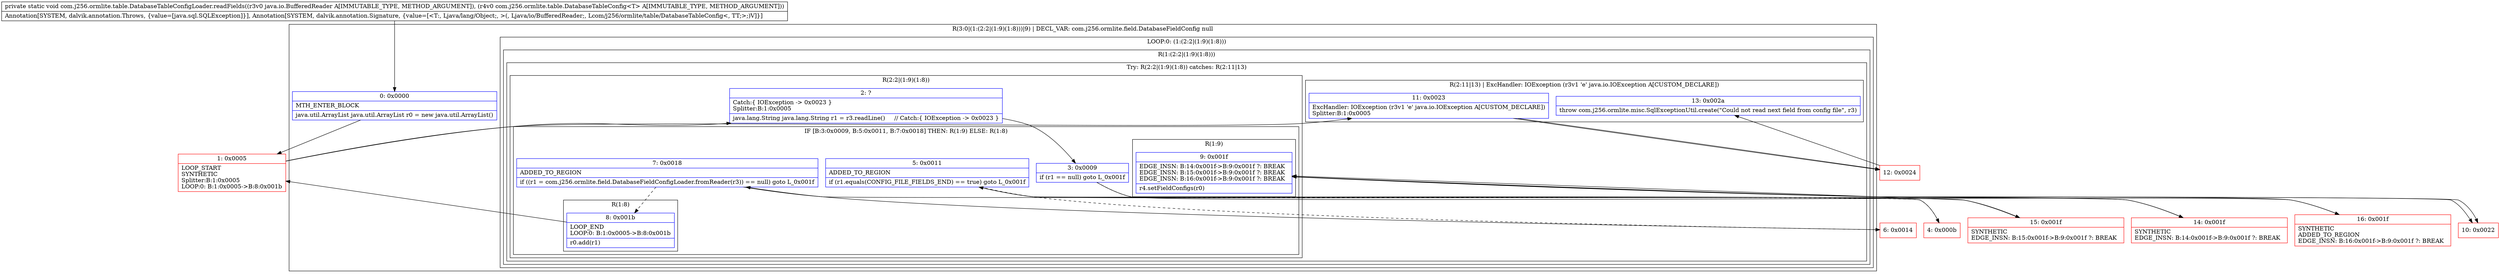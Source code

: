 digraph "CFG forcom.j256.ormlite.table.DatabaseTableConfigLoader.readFields(Ljava\/io\/BufferedReader;Lcom\/j256\/ormlite\/table\/DatabaseTableConfig;)V" {
subgraph cluster_Region_1883532896 {
label = "R(3:0|(1:(2:2|(1:9)(1:8)))|9) | DECL_VAR: com.j256.ormlite.field.DatabaseFieldConfig null\l";
node [shape=record,color=blue];
Node_0 [shape=record,label="{0\:\ 0x0000|MTH_ENTER_BLOCK\l|java.util.ArrayList java.util.ArrayList r0 = new java.util.ArrayList()\l}"];
subgraph cluster_LoopRegion_1720776118 {
label = "LOOP:0: (1:(2:2|(1:9)(1:8)))";
node [shape=record,color=blue];
subgraph cluster_Region_431146369 {
label = "R(1:(2:2|(1:9)(1:8)))";
node [shape=record,color=blue];
subgraph cluster_TryCatchRegion_705474008 {
label = "Try: R(2:2|(1:9)(1:8)) catches: R(2:11|13)";
node [shape=record,color=blue];
subgraph cluster_Region_1327869659 {
label = "R(2:2|(1:9)(1:8))";
node [shape=record,color=blue];
Node_2 [shape=record,label="{2\:\ ?|Catch:\{ IOException \-\> 0x0023 \}\lSplitter:B:1:0x0005\l|java.lang.String java.lang.String r1 = r3.readLine()     \/\/ Catch:\{ IOException \-\> 0x0023 \}\l}"];
subgraph cluster_IfRegion_474082865 {
label = "IF [B:3:0x0009, B:5:0x0011, B:7:0x0018] THEN: R(1:9) ELSE: R(1:8)";
node [shape=record,color=blue];
Node_3 [shape=record,label="{3\:\ 0x0009|if (r1 == null) goto L_0x001f\l}"];
Node_5 [shape=record,label="{5\:\ 0x0011|ADDED_TO_REGION\l|if (r1.equals(CONFIG_FILE_FIELDS_END) == true) goto L_0x001f\l}"];
Node_7 [shape=record,label="{7\:\ 0x0018|ADDED_TO_REGION\l|if ((r1 = com.j256.ormlite.field.DatabaseFieldConfigLoader.fromReader(r3)) == null) goto L_0x001f\l}"];
subgraph cluster_Region_1484502702 {
label = "R(1:9)";
node [shape=record,color=blue];
Node_9 [shape=record,label="{9\:\ 0x001f|EDGE_INSN: B:14:0x001f\-\>B:9:0x001f ?: BREAK  \lEDGE_INSN: B:15:0x001f\-\>B:9:0x001f ?: BREAK  \lEDGE_INSN: B:16:0x001f\-\>B:9:0x001f ?: BREAK  \l|r4.setFieldConfigs(r0)\l}"];
}
subgraph cluster_Region_94548922 {
label = "R(1:8)";
node [shape=record,color=blue];
Node_8 [shape=record,label="{8\:\ 0x001b|LOOP_END\lLOOP:0: B:1:0x0005\-\>B:8:0x001b\l|r0.add(r1)\l}"];
}
}
}
subgraph cluster_Region_1153551987 {
label = "R(2:11|13) | ExcHandler: IOException (r3v1 'e' java.io.IOException A[CUSTOM_DECLARE])\l";
node [shape=record,color=blue];
Node_11 [shape=record,label="{11\:\ 0x0023|ExcHandler: IOException (r3v1 'e' java.io.IOException A[CUSTOM_DECLARE])\lSplitter:B:1:0x0005\l}"];
Node_13 [shape=record,label="{13\:\ 0x002a|throw com.j256.ormlite.misc.SqlExceptionUtil.create(\"Could not read next field from config file\", r3)\l}"];
}
}
}
}
Node_9 [shape=record,label="{9\:\ 0x001f|EDGE_INSN: B:14:0x001f\-\>B:9:0x001f ?: BREAK  \lEDGE_INSN: B:15:0x001f\-\>B:9:0x001f ?: BREAK  \lEDGE_INSN: B:16:0x001f\-\>B:9:0x001f ?: BREAK  \l|r4.setFieldConfigs(r0)\l}"];
}
subgraph cluster_Region_1153551987 {
label = "R(2:11|13) | ExcHandler: IOException (r3v1 'e' java.io.IOException A[CUSTOM_DECLARE])\l";
node [shape=record,color=blue];
Node_11 [shape=record,label="{11\:\ 0x0023|ExcHandler: IOException (r3v1 'e' java.io.IOException A[CUSTOM_DECLARE])\lSplitter:B:1:0x0005\l}"];
Node_13 [shape=record,label="{13\:\ 0x002a|throw com.j256.ormlite.misc.SqlExceptionUtil.create(\"Could not read next field from config file\", r3)\l}"];
}
Node_1 [shape=record,color=red,label="{1\:\ 0x0005|LOOP_START\lSYNTHETIC\lSplitter:B:1:0x0005\lLOOP:0: B:1:0x0005\-\>B:8:0x001b\l}"];
Node_4 [shape=record,color=red,label="{4\:\ 0x000b}"];
Node_6 [shape=record,color=red,label="{6\:\ 0x0014}"];
Node_10 [shape=record,color=red,label="{10\:\ 0x0022}"];
Node_12 [shape=record,color=red,label="{12\:\ 0x0024}"];
Node_14 [shape=record,color=red,label="{14\:\ 0x001f|SYNTHETIC\lEDGE_INSN: B:14:0x001f\-\>B:9:0x001f ?: BREAK  \l}"];
Node_15 [shape=record,color=red,label="{15\:\ 0x001f|SYNTHETIC\lEDGE_INSN: B:15:0x001f\-\>B:9:0x001f ?: BREAK  \l}"];
Node_16 [shape=record,color=red,label="{16\:\ 0x001f|SYNTHETIC\lADDED_TO_REGION\lEDGE_INSN: B:16:0x001f\-\>B:9:0x001f ?: BREAK  \l}"];
MethodNode[shape=record,label="{private static void com.j256.ormlite.table.DatabaseTableConfigLoader.readFields((r3v0 java.io.BufferedReader A[IMMUTABLE_TYPE, METHOD_ARGUMENT]), (r4v0 com.j256.ormlite.table.DatabaseTableConfig\<T\> A[IMMUTABLE_TYPE, METHOD_ARGUMENT]))  | Annotation[SYSTEM, dalvik.annotation.Throws, \{value=[java.sql.SQLException]\}], Annotation[SYSTEM, dalvik.annotation.Signature, \{value=[\<T:, Ljava\/lang\/Object;, \>(, Ljava\/io\/BufferedReader;, Lcom\/j256\/ormlite\/table\/DatabaseTableConfig\<, TT;\>;)V]\}]\l}"];
MethodNode -> Node_0;
Node_0 -> Node_1;
Node_2 -> Node_3;
Node_3 -> Node_4[style=dashed];
Node_3 -> Node_16;
Node_5 -> Node_6[style=dashed];
Node_5 -> Node_14;
Node_7 -> Node_8[style=dashed];
Node_7 -> Node_15;
Node_9 -> Node_10;
Node_8 -> Node_1;
Node_11 -> Node_12;
Node_9 -> Node_10;
Node_11 -> Node_12;
Node_1 -> Node_2;
Node_1 -> Node_11;
Node_4 -> Node_5;
Node_6 -> Node_7;
Node_12 -> Node_13;
Node_14 -> Node_9;
Node_15 -> Node_9;
Node_16 -> Node_9;
}

